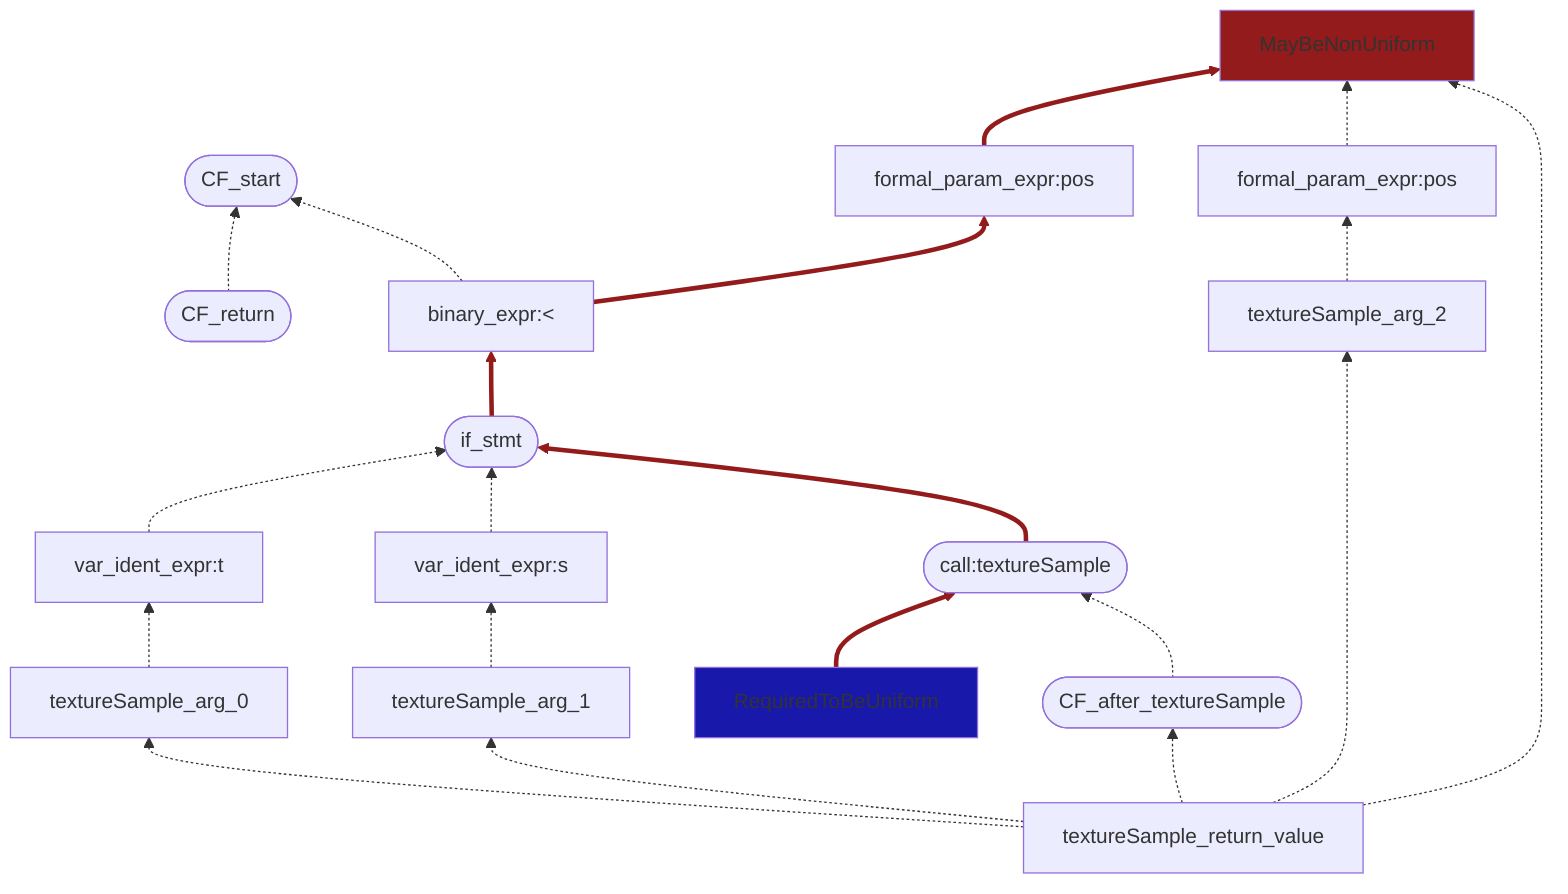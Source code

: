 flowchart BT
  RequiredToBeUniform ==> textureSamplecall;
  CFreturn -.-> CFstart;
  posidentexpr ==> MayBeNonUniform;
  binaryexprresult ==> posidentexpr;
  binaryexprresult -.-> CFstart;
  ifstmt ==> binaryexprresult;
  tidentexpr -.-> ifstmt;
  textureSamplearg0 -.-> tidentexpr;
  sidentexpr -.-> ifstmt;
  textureSamplearg1 -.-> sidentexpr;
  posidentexpr1 -.-> MayBeNonUniform;
  textureSamplearg2 -.-> posidentexpr1;
  textureSamplecall ==> ifstmt;
  textureSamplereturnvalue -.-> MayBeNonUniform;
  textureSamplereturnvalue -.-> CFaftertextureSample;
  textureSamplereturnvalue -.-> textureSamplearg0;
  textureSamplereturnvalue -.-> textureSamplearg1;
  textureSamplereturnvalue -.-> textureSamplearg2;
  CFaftertextureSample -.-> textureSamplecall;

  style MayBeNonUniform fill:#941b1b
  style RequiredToBeUniform fill:#1818ab
  linkStyle 0,2,3,5,12 stroke:#941b1b

  textureSamplecall([call:textureSample])
  CFreturn([CF_return])
  CFstart([CF_start])
  posidentexpr[formal_param_expr:pos]
  binaryexprresult[binary_expr:<]
  ifstmt([if_stmt])
  tidentexpr[var_ident_expr:t]
  textureSamplearg0[textureSample_arg_0]
  sidentexpr[var_ident_expr:s]
  textureSamplearg1[textureSample_arg_1]
  posidentexpr1[formal_param_expr:pos]
  textureSamplearg2[textureSample_arg_2]
  textureSamplereturnvalue[textureSample_return_value]
  CFaftertextureSample([CF_after_textureSample])